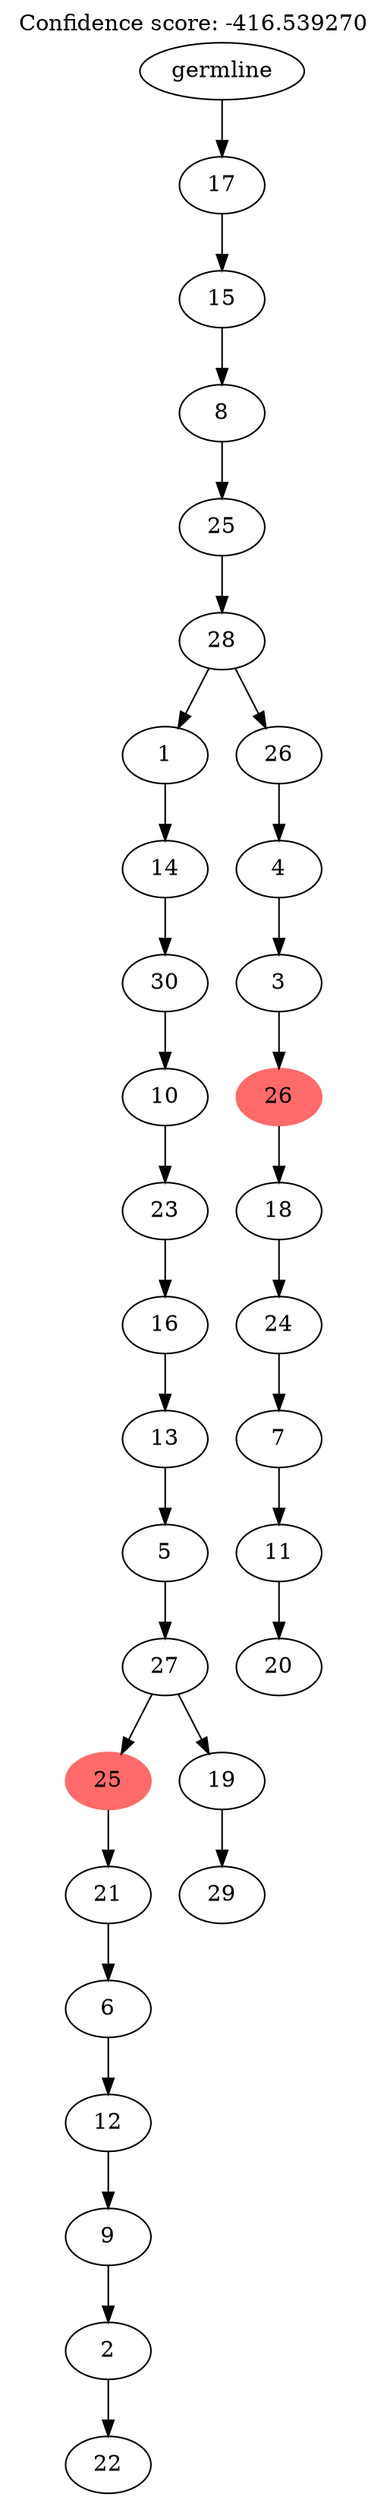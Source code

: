 digraph g {
	"31" -> "32";
	"32" [label="22"];
	"30" -> "31";
	"31" [label="2"];
	"29" -> "30";
	"30" [label="9"];
	"28" -> "29";
	"29" [label="12"];
	"27" -> "28";
	"28" [label="6"];
	"26" -> "27";
	"27" [label="21"];
	"24" -> "25";
	"25" [label="29"];
	"23" -> "24";
	"24" [label="19"];
	"23" -> "26";
	"26" [color=indianred1, style=filled, label="25"];
	"22" -> "23";
	"23" [label="27"];
	"21" -> "22";
	"22" [label="5"];
	"20" -> "21";
	"21" [label="13"];
	"19" -> "20";
	"20" [label="16"];
	"18" -> "19";
	"19" [label="23"];
	"17" -> "18";
	"18" [label="10"];
	"16" -> "17";
	"17" [label="30"];
	"15" -> "16";
	"16" [label="14"];
	"13" -> "14";
	"14" [label="20"];
	"12" -> "13";
	"13" [label="11"];
	"11" -> "12";
	"12" [label="7"];
	"10" -> "11";
	"11" [label="24"];
	"9" -> "10";
	"10" [label="18"];
	"8" -> "9";
	"9" [color=indianred1, style=filled, label="26"];
	"7" -> "8";
	"8" [label="3"];
	"6" -> "7";
	"7" [label="4"];
	"5" -> "6";
	"6" [label="26"];
	"5" -> "15";
	"15" [label="1"];
	"4" -> "5";
	"5" [label="28"];
	"3" -> "4";
	"4" [label="25"];
	"2" -> "3";
	"3" [label="8"];
	"1" -> "2";
	"2" [label="15"];
	"0" -> "1";
	"1" [label="17"];
	"0" [label="germline"];
	labelloc="t";
	label="Confidence score: -416.539270";
}
